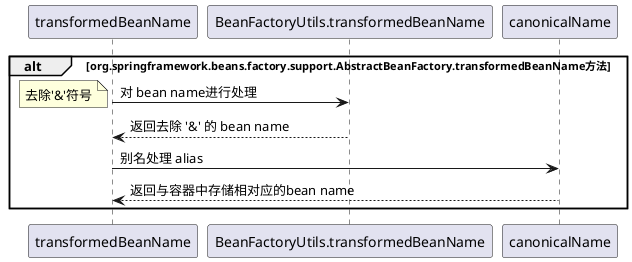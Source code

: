 @startuml
alt org.springframework.beans.factory.support.AbstractBeanFactory.transformedBeanName方法
    transformedBeanName -> BeanFactoryUtils.transformedBeanName: 对 bean name进行处理
    note left: 去除'&'符号
    transformedBeanName <-- BeanFactoryUtils.transformedBeanName: 返回去除 '&' 的 bean name
    transformedBeanName -> canonicalName: 别名处理 alias
    transformedBeanName <-- canonicalName: 返回与容器中存储相对应的bean name
end
@enduml